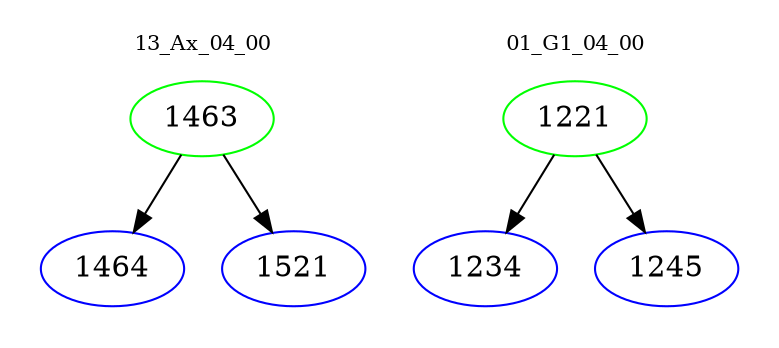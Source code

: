 digraph{
subgraph cluster_0 {
color = white
label = "13_Ax_04_00";
fontsize=10;
T0_1463 [label="1463", color="green"]
T0_1463 -> T0_1464 [color="black"]
T0_1464 [label="1464", color="blue"]
T0_1463 -> T0_1521 [color="black"]
T0_1521 [label="1521", color="blue"]
}
subgraph cluster_1 {
color = white
label = "01_G1_04_00";
fontsize=10;
T1_1221 [label="1221", color="green"]
T1_1221 -> T1_1234 [color="black"]
T1_1234 [label="1234", color="blue"]
T1_1221 -> T1_1245 [color="black"]
T1_1245 [label="1245", color="blue"]
}
}
